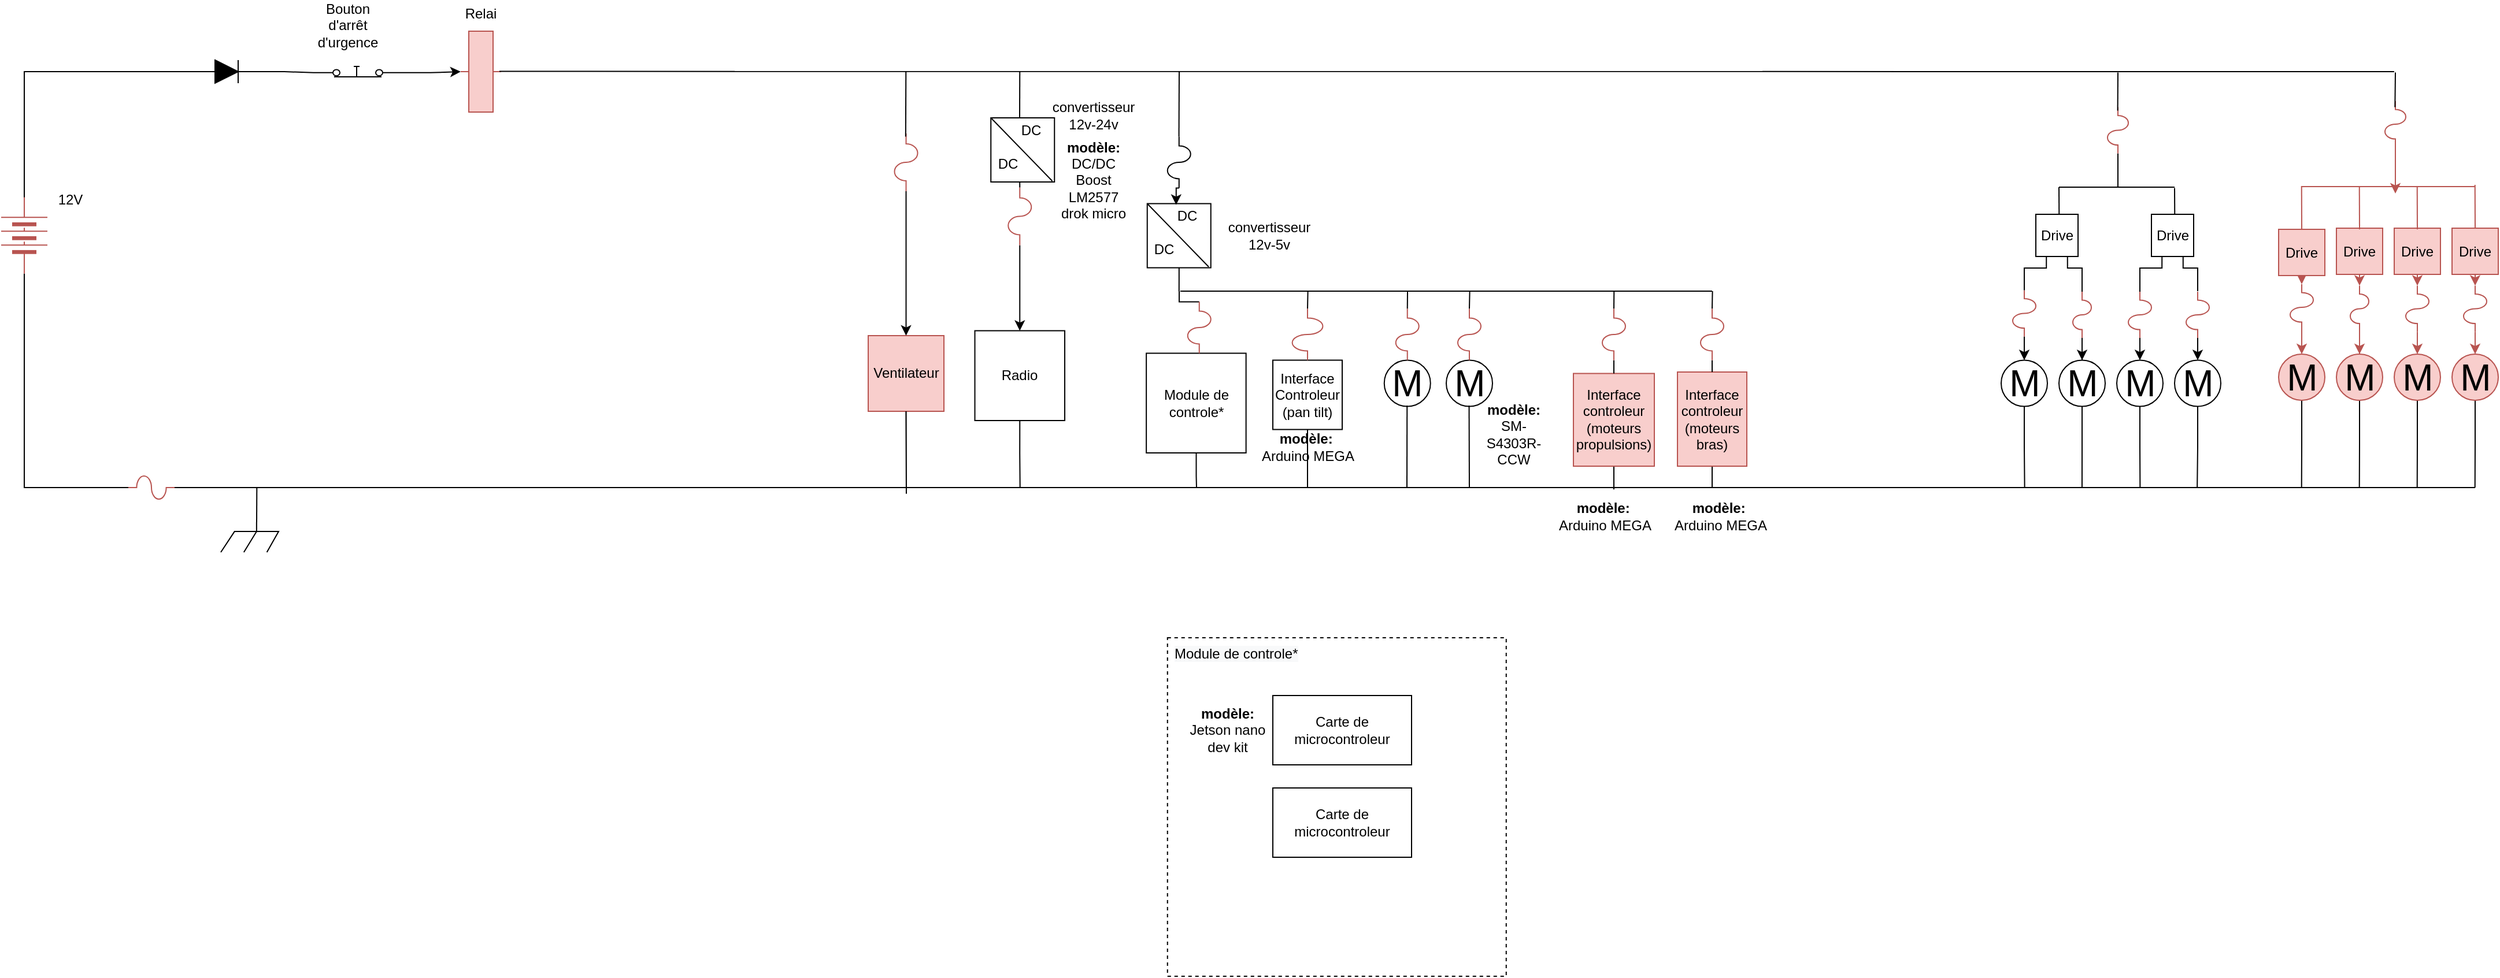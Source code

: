 <mxfile version="14.6.13" type="device"><diagram id="GKaCqQo-WE3kCnrEiadm" name="Page-1"><mxGraphModel dx="1718" dy="510" grid="1" gridSize="10" guides="1" tooltips="1" connect="1" arrows="1" fold="1" page="1" pageScale="1" pageWidth="850" pageHeight="1100" math="0" shadow="0"><root><mxCell id="0"/><mxCell id="1" parent="0"/><mxCell id="B1ejAUqh5RcE5Sc1IejC-100" value="" style="whiteSpace=wrap;html=1;aspect=fixed;fillColor=none;dashed=1;" vertex="1" parent="1"><mxGeometry x="668.88" y="560" width="293" height="293" as="geometry"/></mxCell><mxCell id="B1ejAUqh5RcE5Sc1IejC-7" style="edgeStyle=orthogonalEdgeStyle;rounded=0;orthogonalLoop=1;jettySize=auto;html=1;exitX=1;exitY=0.5;exitDx=0;exitDy=0;entryX=0;entryY=0.5;entryDx=0;entryDy=0;entryPerimeter=0;endArrow=none;endFill=0;" edge="1" parent="1" source="VQkLRvAyawYUfyS2tjrH-7" target="VQkLRvAyawYUfyS2tjrH-25"><mxGeometry relative="1" as="geometry"><Array as="points"><mxPoint x="-320" y="184"/><mxPoint x="-320" y="70"/></Array></mxGeometry></mxCell><mxCell id="B1ejAUqh5RcE5Sc1IejC-12" style="edgeStyle=orthogonalEdgeStyle;rounded=0;orthogonalLoop=1;jettySize=auto;html=1;exitX=0;exitY=0.5;exitDx=0;exitDy=0;entryX=0;entryY=0.5;entryDx=0;entryDy=0;entryPerimeter=0;endArrow=none;endFill=0;" edge="1" parent="1" source="VQkLRvAyawYUfyS2tjrH-7" target="VQkLRvAyawYUfyS2tjrH-28"><mxGeometry relative="1" as="geometry"/></mxCell><mxCell id="VQkLRvAyawYUfyS2tjrH-7" value="" style="pointerEvents=1;verticalLabelPosition=bottom;shadow=0;dashed=0;align=center;html=1;verticalAlign=top;shape=mxgraph.electrical.miscellaneous.batteryStack;direction=north;fillColor=#f8cecc;strokeColor=#b85450;" parent="1" vertex="1"><mxGeometry x="-340" y="178.75" width="40" height="66" as="geometry"/></mxCell><mxCell id="B1ejAUqh5RcE5Sc1IejC-6" style="edgeStyle=orthogonalEdgeStyle;rounded=0;orthogonalLoop=1;jettySize=auto;html=1;exitX=1;exitY=0.5;exitDx=0;exitDy=0;exitPerimeter=0;entryX=0;entryY=0.6;entryDx=0;entryDy=0;entryPerimeter=0;endArrow=none;endFill=0;" edge="1" parent="1" source="VQkLRvAyawYUfyS2tjrH-25" target="VQkLRvAyawYUfyS2tjrH-30"><mxGeometry relative="1" as="geometry"/></mxCell><mxCell id="VQkLRvAyawYUfyS2tjrH-25" value="" style="pointerEvents=1;fillColor=strokeColor;verticalLabelPosition=bottom;shadow=0;dashed=0;align=center;html=1;verticalAlign=top;shape=mxgraph.electrical.diodes.diode;" parent="1" vertex="1"><mxGeometry x="-170" y="60" width="50" height="20" as="geometry"/></mxCell><mxCell id="VQkLRvAyawYUfyS2tjrH-28" value="" style="pointerEvents=1;verticalLabelPosition=bottom;shadow=0;dashed=0;align=center;html=1;verticalAlign=top;shape=mxgraph.electrical.miscellaneous.fuse_4;fillColor=#f8cecc;strokeColor=#b85450;" parent="1" vertex="1"><mxGeometry x="-230" y="420" width="40" height="20" as="geometry"/></mxCell><mxCell id="VQkLRvAyawYUfyS2tjrH-35" style="edgeStyle=orthogonalEdgeStyle;rounded=0;orthogonalLoop=1;jettySize=auto;html=1;exitX=1;exitY=0.6;exitDx=0;exitDy=0;exitPerimeter=0;entryX=0.5;entryY=0;entryDx=0;entryDy=0;entryPerimeter=0;" parent="1" source="VQkLRvAyawYUfyS2tjrH-30" target="VQkLRvAyawYUfyS2tjrH-34" edge="1"><mxGeometry relative="1" as="geometry"/></mxCell><mxCell id="VQkLRvAyawYUfyS2tjrH-30" value="" style="pointerEvents=1;verticalLabelPosition=bottom;shadow=0;dashed=0;align=center;html=1;verticalAlign=top;shape=mxgraph.electrical.electro-mechanical.push_switch_nc;" parent="1" vertex="1"><mxGeometry x="-70" y="65.5" width="75" height="9" as="geometry"/></mxCell><mxCell id="VQkLRvAyawYUfyS2tjrH-34" value="" style="pointerEvents=1;verticalLabelPosition=bottom;shadow=0;dashed=0;align=center;html=1;verticalAlign=top;shape=mxgraph.electrical.electro-mechanical.relay_coil;rotation=-90;fillColor=#f8cecc;strokeColor=#b85450;" parent="1" vertex="1"><mxGeometry x="40" y="52.5" width="70" height="35" as="geometry"/></mxCell><mxCell id="B1ejAUqh5RcE5Sc1IejC-10" style="edgeStyle=orthogonalEdgeStyle;rounded=0;orthogonalLoop=1;jettySize=auto;html=1;exitX=0.62;exitY=0;exitDx=0;exitDy=0;exitPerimeter=0;endArrow=none;endFill=0;" edge="1" parent="1" source="VQkLRvAyawYUfyS2tjrH-36"><mxGeometry relative="1" as="geometry"><mxPoint x="-118.833" y="430" as="targetPoint"/></mxGeometry></mxCell><mxCell id="VQkLRvAyawYUfyS2tjrH-36" value="" style="pointerEvents=1;verticalLabelPosition=bottom;shadow=0;dashed=0;align=center;html=1;verticalAlign=top;shape=mxgraph.electrical.miscellaneous.chassis;" parent="1" vertex="1"><mxGeometry x="-150" y="460" width="50" height="26" as="geometry"/></mxCell><mxCell id="B1ejAUqh5RcE5Sc1IejC-51" style="edgeStyle=orthogonalEdgeStyle;rounded=0;orthogonalLoop=1;jettySize=auto;html=1;endArrow=none;endFill=0;" edge="1" parent="1" source="VQkLRvAyawYUfyS2tjrH-55"><mxGeometry relative="1" as="geometry"><mxPoint x="678.885" y="430.0" as="targetPoint"/><Array as="points"><mxPoint x="694" y="420"/><mxPoint x="694" y="420"/><mxPoint x="694" y="430"/></Array></mxGeometry></mxCell><mxCell id="VQkLRvAyawYUfyS2tjrH-55" value="Module de controle*" style="whiteSpace=wrap;html=1;aspect=fixed;" parent="1" vertex="1"><mxGeometry x="650.57" y="313.75" width="86.25" height="86.25" as="geometry"/></mxCell><mxCell id="B1ejAUqh5RcE5Sc1IejC-52" style="edgeStyle=orthogonalEdgeStyle;rounded=0;orthogonalLoop=1;jettySize=auto;html=1;exitX=0.5;exitY=1;exitDx=0;exitDy=0;endArrow=none;endFill=0;" edge="1" parent="1" source="VQkLRvAyawYUfyS2tjrH-57"><mxGeometry relative="1" as="geometry"><mxPoint x="541.345" y="430.0" as="targetPoint"/></mxGeometry></mxCell><mxCell id="VQkLRvAyawYUfyS2tjrH-57" value="Radio" style="whiteSpace=wrap;html=1;aspect=fixed;" parent="1" vertex="1"><mxGeometry x="502.25" y="294.25" width="77.75" height="77.75" as="geometry"/></mxCell><mxCell id="VQkLRvAyawYUfyS2tjrH-101" style="edgeStyle=orthogonalEdgeStyle;rounded=0;orthogonalLoop=1;jettySize=auto;html=1;exitX=1;exitY=0.5;exitDx=0;exitDy=0;exitPerimeter=0;entryX=0.5;entryY=0;entryDx=0;entryDy=0;" parent="1" source="VQkLRvAyawYUfyS2tjrH-58" target="VQkLRvAyawYUfyS2tjrH-57" edge="1"><mxGeometry relative="1" as="geometry"/></mxCell><mxCell id="VQkLRvAyawYUfyS2tjrH-58" value="" style="pointerEvents=1;verticalLabelPosition=bottom;shadow=0;dashed=0;align=center;html=1;verticalAlign=top;shape=mxgraph.electrical.miscellaneous.fuse_4;direction=south;fillColor=#f8cecc;strokeColor=#b85450;" parent="1" vertex="1"><mxGeometry x="531.12" y="170.25" width="20" height="50" as="geometry"/></mxCell><mxCell id="VQkLRvAyawYUfyS2tjrH-135" style="edgeStyle=orthogonalEdgeStyle;rounded=0;orthogonalLoop=1;jettySize=auto;html=1;exitX=1;exitY=0.5;exitDx=0;exitDy=0;exitPerimeter=0;entryX=0.5;entryY=0;entryDx=0;entryDy=0;" parent="1" source="VQkLRvAyawYUfyS2tjrH-69" target="VQkLRvAyawYUfyS2tjrH-104" edge="1"><mxGeometry relative="1" as="geometry"/></mxCell><mxCell id="VQkLRvAyawYUfyS2tjrH-69" value="" style="pointerEvents=1;verticalLabelPosition=bottom;shadow=0;dashed=0;align=center;html=1;verticalAlign=top;shape=mxgraph.electrical.miscellaneous.fuse_4;direction=south;fillColor=#f8cecc;strokeColor=#b85450;" parent="1" vertex="1"><mxGeometry x="1500" y="260.5" width="20" height="40" as="geometry"/></mxCell><mxCell id="VQkLRvAyawYUfyS2tjrH-134" style="edgeStyle=orthogonalEdgeStyle;rounded=0;orthogonalLoop=1;jettySize=auto;html=1;exitX=1;exitY=0.5;exitDx=0;exitDy=0;exitPerimeter=0;" parent="1" source="VQkLRvAyawYUfyS2tjrH-75" target="VQkLRvAyawYUfyS2tjrH-103" edge="1"><mxGeometry relative="1" as="geometry"/></mxCell><mxCell id="VQkLRvAyawYUfyS2tjrH-75" value="" style="pointerEvents=1;verticalLabelPosition=bottom;shadow=0;dashed=0;align=center;html=1;verticalAlign=top;shape=mxgraph.electrical.miscellaneous.fuse_4;direction=south;fillColor=#f8cecc;strokeColor=#b85450;" parent="1" vertex="1"><mxGeometry x="1452" y="260.5" width="16" height="40" as="geometry"/></mxCell><mxCell id="VQkLRvAyawYUfyS2tjrH-133" style="edgeStyle=orthogonalEdgeStyle;rounded=0;orthogonalLoop=1;jettySize=auto;html=1;exitX=1;exitY=0.5;exitDx=0;exitDy=0;exitPerimeter=0;entryX=0.5;entryY=0;entryDx=0;entryDy=0;" parent="1" source="VQkLRvAyawYUfyS2tjrH-77" target="VQkLRvAyawYUfyS2tjrH-102" edge="1"><mxGeometry relative="1" as="geometry"/></mxCell><mxCell id="VQkLRvAyawYUfyS2tjrH-77" value="" style="pointerEvents=1;verticalLabelPosition=bottom;shadow=0;dashed=0;align=center;html=1;verticalAlign=top;shape=mxgraph.electrical.miscellaneous.fuse_4;direction=south;fillColor=#f8cecc;strokeColor=#b85450;" parent="1" vertex="1"><mxGeometry x="1400" y="259.25" width="20" height="40" as="geometry"/></mxCell><mxCell id="B1ejAUqh5RcE5Sc1IejC-74" style="edgeStyle=orthogonalEdgeStyle;rounded=0;orthogonalLoop=1;jettySize=auto;html=1;exitX=1;exitY=0.5;exitDx=0;exitDy=0;exitPerimeter=0;endArrow=none;endFill=0;" edge="1" parent="1" source="VQkLRvAyawYUfyS2tjrH-79"><mxGeometry relative="1" as="geometry"><mxPoint x="1491" y="170" as="targetPoint"/></mxGeometry></mxCell><mxCell id="VQkLRvAyawYUfyS2tjrH-79" value="" style="pointerEvents=1;verticalLabelPosition=bottom;shadow=0;dashed=0;align=center;html=1;verticalAlign=top;shape=mxgraph.electrical.miscellaneous.fuse_4;direction=south;fillColor=#f8cecc;strokeColor=#b85450;" parent="1" vertex="1"><mxGeometry x="1482" y="100.75" width="18" height="40" as="geometry"/></mxCell><mxCell id="VQkLRvAyawYUfyS2tjrH-82" value="Ventilateur" style="whiteSpace=wrap;html=1;aspect=fixed;fillColor=#f8cecc;strokeColor=#b85450;" parent="1" vertex="1"><mxGeometry x="410" y="298.5" width="65.5" height="65.5" as="geometry"/></mxCell><mxCell id="B1ejAUqh5RcE5Sc1IejC-50" style="edgeStyle=orthogonalEdgeStyle;rounded=0;orthogonalLoop=1;jettySize=auto;html=1;endArrow=none;endFill=0;" edge="1" parent="1" source="VQkLRvAyawYUfyS2tjrH-87"><mxGeometry relative="1" as="geometry"><mxPoint x="790" y="430.0" as="targetPoint"/></mxGeometry></mxCell><mxCell id="VQkLRvAyawYUfyS2tjrH-87" value="Interface&lt;br&gt;Controleur (pan tilt)&lt;br&gt;" style="rounded=0;whiteSpace=wrap;html=1;" parent="1" vertex="1"><mxGeometry x="760" y="319.75" width="60" height="60" as="geometry"/></mxCell><mxCell id="VQkLRvAyawYUfyS2tjrH-89" value="M" style="verticalLabelPosition=middle;shadow=0;dashed=0;align=center;html=1;verticalAlign=middle;strokeWidth=1;shape=ellipse;fontSize=32;perimeter=ellipsePerimeter;" parent="1" vertex="1"><mxGeometry x="856.37" y="319.75" width="40" height="40" as="geometry"/></mxCell><mxCell id="VQkLRvAyawYUfyS2tjrH-92" value="M" style="verticalLabelPosition=middle;shadow=0;dashed=0;align=center;html=1;verticalAlign=middle;strokeWidth=1;shape=ellipse;fontSize=32;perimeter=ellipsePerimeter;" parent="1" vertex="1"><mxGeometry x="910" y="319.75" width="40" height="40" as="geometry"/></mxCell><mxCell id="VQkLRvAyawYUfyS2tjrH-97" value="" style="pointerEvents=1;verticalLabelPosition=bottom;shadow=0;dashed=0;align=center;html=1;verticalAlign=top;shape=mxgraph.electrical.miscellaneous.fuse_4;direction=south;" parent="1" vertex="1"><mxGeometry x="668.88" y="126.25" width="20" height="44.5" as="geometry"/></mxCell><mxCell id="VQkLRvAyawYUfyS2tjrH-100" value="Relai" style="text;html=1;strokeColor=none;fillColor=none;align=center;verticalAlign=middle;whiteSpace=wrap;rounded=0;" parent="1" vertex="1"><mxGeometry x="55" y="10" width="40" height="20" as="geometry"/></mxCell><mxCell id="B1ejAUqh5RcE5Sc1IejC-48" style="edgeStyle=orthogonalEdgeStyle;rounded=0;orthogonalLoop=1;jettySize=auto;html=1;exitX=0.5;exitY=1;exitDx=0;exitDy=0;endArrow=none;endFill=0;" edge="1" parent="1" source="VQkLRvAyawYUfyS2tjrH-102"><mxGeometry relative="1" as="geometry"><mxPoint x="1410.31" y="430.0" as="targetPoint"/></mxGeometry></mxCell><mxCell id="VQkLRvAyawYUfyS2tjrH-102" value="M" style="verticalLabelPosition=middle;shadow=0;dashed=0;align=center;html=1;verticalAlign=middle;strokeWidth=1;shape=ellipse;fontSize=32;perimeter=ellipsePerimeter;" parent="1" vertex="1"><mxGeometry x="1390" y="319.75" width="40" height="40" as="geometry"/></mxCell><mxCell id="B1ejAUqh5RcE5Sc1IejC-49" style="edgeStyle=orthogonalEdgeStyle;rounded=0;orthogonalLoop=1;jettySize=auto;html=1;exitX=0.5;exitY=1;exitDx=0;exitDy=0;endArrow=none;endFill=0;" edge="1" parent="1" source="VQkLRvAyawYUfyS2tjrH-103"><mxGeometry relative="1" as="geometry"><mxPoint x="1459.966" y="430.0" as="targetPoint"/></mxGeometry></mxCell><mxCell id="VQkLRvAyawYUfyS2tjrH-103" value="M" style="verticalLabelPosition=middle;shadow=0;dashed=0;align=center;html=1;verticalAlign=middle;strokeWidth=1;shape=ellipse;fontSize=32;perimeter=ellipsePerimeter;" parent="1" vertex="1"><mxGeometry x="1440" y="319.75" width="40" height="40" as="geometry"/></mxCell><mxCell id="B1ejAUqh5RcE5Sc1IejC-53" style="edgeStyle=orthogonalEdgeStyle;rounded=0;orthogonalLoop=1;jettySize=auto;html=1;exitX=0.5;exitY=1;exitDx=0;exitDy=0;endArrow=none;endFill=0;" edge="1" parent="1" source="VQkLRvAyawYUfyS2tjrH-104"><mxGeometry relative="1" as="geometry"><mxPoint x="1510.176" y="430" as="targetPoint"/></mxGeometry></mxCell><mxCell id="VQkLRvAyawYUfyS2tjrH-104" value="M" style="verticalLabelPosition=middle;shadow=0;dashed=0;align=center;html=1;verticalAlign=middle;strokeWidth=1;shape=ellipse;fontSize=32;perimeter=ellipsePerimeter;" parent="1" vertex="1"><mxGeometry x="1490" y="319.75" width="40" height="40" as="geometry"/></mxCell><mxCell id="B1ejAUqh5RcE5Sc1IejC-55" style="edgeStyle=orthogonalEdgeStyle;rounded=0;orthogonalLoop=1;jettySize=auto;html=1;exitX=0.5;exitY=1;exitDx=0;exitDy=0;endArrow=none;endFill=0;" edge="1" parent="1" source="VQkLRvAyawYUfyS2tjrH-105"><mxGeometry relative="1" as="geometry"><mxPoint x="1559.588" y="430" as="targetPoint"/></mxGeometry></mxCell><mxCell id="VQkLRvAyawYUfyS2tjrH-105" value="M" style="verticalLabelPosition=middle;shadow=0;dashed=0;align=center;html=1;verticalAlign=middle;strokeWidth=1;shape=ellipse;fontSize=32;perimeter=ellipsePerimeter;" parent="1" vertex="1"><mxGeometry x="1540" y="319.75" width="40" height="40" as="geometry"/></mxCell><mxCell id="VQkLRvAyawYUfyS2tjrH-136" style="edgeStyle=orthogonalEdgeStyle;rounded=0;orthogonalLoop=1;jettySize=auto;html=1;exitX=1;exitY=0.5;exitDx=0;exitDy=0;exitPerimeter=0;entryX=0.5;entryY=0;entryDx=0;entryDy=0;" parent="1" source="VQkLRvAyawYUfyS2tjrH-107" target="VQkLRvAyawYUfyS2tjrH-105" edge="1"><mxGeometry relative="1" as="geometry"/></mxCell><mxCell id="VQkLRvAyawYUfyS2tjrH-107" value="" style="pointerEvents=1;verticalLabelPosition=bottom;shadow=0;dashed=0;align=center;html=1;verticalAlign=top;shape=mxgraph.electrical.miscellaneous.fuse_4;direction=south;fillColor=#f8cecc;strokeColor=#b85450;" parent="1" vertex="1"><mxGeometry x="1550" y="260.5" width="20" height="40" as="geometry"/></mxCell><mxCell id="B1ejAUqh5RcE5Sc1IejC-81" style="edgeStyle=orthogonalEdgeStyle;rounded=0;orthogonalLoop=1;jettySize=auto;html=1;exitX=0.25;exitY=1;exitDx=0;exitDy=0;entryX=0;entryY=0.5;entryDx=0;entryDy=0;entryPerimeter=0;endArrow=none;endFill=0;" edge="1" parent="1" source="VQkLRvAyawYUfyS2tjrH-110" target="VQkLRvAyawYUfyS2tjrH-77"><mxGeometry relative="1" as="geometry"><Array as="points"><mxPoint x="1429" y="240"/><mxPoint x="1410" y="240"/></Array></mxGeometry></mxCell><mxCell id="B1ejAUqh5RcE5Sc1IejC-82" style="edgeStyle=orthogonalEdgeStyle;rounded=0;orthogonalLoop=1;jettySize=auto;html=1;exitX=0.75;exitY=1;exitDx=0;exitDy=0;entryX=0;entryY=0.5;entryDx=0;entryDy=0;entryPerimeter=0;endArrow=none;endFill=0;" edge="1" parent="1" source="VQkLRvAyawYUfyS2tjrH-110" target="VQkLRvAyawYUfyS2tjrH-75"><mxGeometry relative="1" as="geometry"><Array as="points"><mxPoint x="1447" y="240"/><mxPoint x="1460" y="240"/></Array></mxGeometry></mxCell><mxCell id="VQkLRvAyawYUfyS2tjrH-110" value="Drive" style="whiteSpace=wrap;html=1;aspect=fixed;" parent="1" vertex="1"><mxGeometry x="1420" y="193.5" width="36.5" height="36.5" as="geometry"/></mxCell><mxCell id="VQkLRvAyawYUfyS2tjrH-137" style="edgeStyle=orthogonalEdgeStyle;rounded=0;orthogonalLoop=1;jettySize=auto;html=1;exitX=1;exitY=0.5;exitDx=0;exitDy=0;exitPerimeter=0;entryX=0.5;entryY=0;entryDx=0;entryDy=0;fillColor=#f8cecc;strokeColor=#b85450;" parent="1" source="VQkLRvAyawYUfyS2tjrH-138" target="VQkLRvAyawYUfyS2tjrH-147" edge="1"><mxGeometry relative="1" as="geometry"/></mxCell><mxCell id="VQkLRvAyawYUfyS2tjrH-138" value="" style="pointerEvents=1;verticalLabelPosition=bottom;shadow=0;dashed=0;align=center;html=1;verticalAlign=top;shape=mxgraph.electrical.miscellaneous.fuse_4;direction=south;fillColor=#f8cecc;strokeColor=#b85450;" parent="1" vertex="1"><mxGeometry x="1740" y="255.25" width="20" height="40" as="geometry"/></mxCell><mxCell id="VQkLRvAyawYUfyS2tjrH-139" style="edgeStyle=orthogonalEdgeStyle;rounded=0;orthogonalLoop=1;jettySize=auto;html=1;exitX=1;exitY=0.5;exitDx=0;exitDy=0;exitPerimeter=0;fillColor=#f8cecc;strokeColor=#b85450;" parent="1" source="VQkLRvAyawYUfyS2tjrH-140" target="VQkLRvAyawYUfyS2tjrH-146" edge="1"><mxGeometry relative="1" as="geometry"/></mxCell><mxCell id="VQkLRvAyawYUfyS2tjrH-140" value="" style="pointerEvents=1;verticalLabelPosition=bottom;shadow=0;dashed=0;align=center;html=1;verticalAlign=top;shape=mxgraph.electrical.miscellaneous.fuse_4;direction=south;fillColor=#f8cecc;strokeColor=#b85450;" parent="1" vertex="1"><mxGeometry x="1692" y="255.25" width="16" height="40" as="geometry"/></mxCell><mxCell id="VQkLRvAyawYUfyS2tjrH-141" style="edgeStyle=orthogonalEdgeStyle;rounded=0;orthogonalLoop=1;jettySize=auto;html=1;exitX=1;exitY=0.5;exitDx=0;exitDy=0;exitPerimeter=0;entryX=0.5;entryY=0;entryDx=0;entryDy=0;fillColor=#f8cecc;strokeColor=#b85450;" parent="1" source="VQkLRvAyawYUfyS2tjrH-142" target="VQkLRvAyawYUfyS2tjrH-145" edge="1"><mxGeometry relative="1" as="geometry"/></mxCell><mxCell id="VQkLRvAyawYUfyS2tjrH-142" value="" style="pointerEvents=1;verticalLabelPosition=bottom;shadow=0;dashed=0;align=center;html=1;verticalAlign=top;shape=mxgraph.electrical.miscellaneous.fuse_4;direction=south;fillColor=#f8cecc;strokeColor=#b85450;" parent="1" vertex="1"><mxGeometry x="1640" y="254" width="20" height="40" as="geometry"/></mxCell><mxCell id="VQkLRvAyawYUfyS2tjrH-143" style="edgeStyle=orthogonalEdgeStyle;rounded=0;orthogonalLoop=1;jettySize=auto;html=1;exitX=1;exitY=0.5;exitDx=0;exitDy=0;exitPerimeter=0;fillColor=#f8cecc;strokeColor=#b85450;" parent="1" source="VQkLRvAyawYUfyS2tjrH-144" edge="1"><mxGeometry relative="1" as="geometry"><mxPoint x="1731" y="175.5" as="targetPoint"/></mxGeometry></mxCell><mxCell id="VQkLRvAyawYUfyS2tjrH-144" value="" style="pointerEvents=1;verticalLabelPosition=bottom;shadow=0;dashed=0;align=center;html=1;verticalAlign=top;shape=mxgraph.electrical.miscellaneous.fuse_4;direction=south;fillColor=#f8cecc;strokeColor=#b85450;" parent="1" vertex="1"><mxGeometry x="1722" y="95.5" width="18" height="40" as="geometry"/></mxCell><mxCell id="B1ejAUqh5RcE5Sc1IejC-69" style="edgeStyle=orthogonalEdgeStyle;rounded=0;orthogonalLoop=1;jettySize=auto;html=1;exitX=0.5;exitY=1;exitDx=0;exitDy=0;endArrow=none;endFill=0;" edge="1" parent="1" source="VQkLRvAyawYUfyS2tjrH-145"><mxGeometry relative="1" as="geometry"><mxPoint x="1649.857" y="430" as="targetPoint"/></mxGeometry></mxCell><mxCell id="VQkLRvAyawYUfyS2tjrH-145" value="M" style="verticalLabelPosition=middle;shadow=0;dashed=0;align=center;html=1;verticalAlign=middle;strokeWidth=1;shape=ellipse;fontSize=32;perimeter=ellipsePerimeter;fillColor=#f8cecc;strokeColor=#b85450;" parent="1" vertex="1"><mxGeometry x="1630" y="314.5" width="40" height="40" as="geometry"/></mxCell><mxCell id="B1ejAUqh5RcE5Sc1IejC-70" style="edgeStyle=orthogonalEdgeStyle;rounded=0;orthogonalLoop=1;jettySize=auto;html=1;exitX=0.5;exitY=1;exitDx=0;exitDy=0;endArrow=none;endFill=0;" edge="1" parent="1" source="VQkLRvAyawYUfyS2tjrH-146"><mxGeometry relative="1" as="geometry"><mxPoint x="1699.857" y="430" as="targetPoint"/></mxGeometry></mxCell><mxCell id="VQkLRvAyawYUfyS2tjrH-146" value="M" style="verticalLabelPosition=middle;shadow=0;dashed=0;align=center;html=1;verticalAlign=middle;strokeWidth=1;shape=ellipse;fontSize=32;perimeter=ellipsePerimeter;fillColor=#f8cecc;strokeColor=#b85450;" parent="1" vertex="1"><mxGeometry x="1680" y="314.5" width="40" height="40" as="geometry"/></mxCell><mxCell id="B1ejAUqh5RcE5Sc1IejC-71" style="edgeStyle=orthogonalEdgeStyle;rounded=0;orthogonalLoop=1;jettySize=auto;html=1;exitX=0.5;exitY=1;exitDx=0;exitDy=0;endArrow=none;endFill=0;" edge="1" parent="1" source="VQkLRvAyawYUfyS2tjrH-147"><mxGeometry relative="1" as="geometry"><mxPoint x="1749.857" y="430" as="targetPoint"/></mxGeometry></mxCell><mxCell id="VQkLRvAyawYUfyS2tjrH-147" value="M" style="verticalLabelPosition=middle;shadow=0;dashed=0;align=center;html=1;verticalAlign=middle;strokeWidth=1;shape=ellipse;fontSize=32;perimeter=ellipsePerimeter;fillColor=#f8cecc;strokeColor=#b85450;" parent="1" vertex="1"><mxGeometry x="1730" y="314.5" width="40" height="40" as="geometry"/></mxCell><mxCell id="B1ejAUqh5RcE5Sc1IejC-72" style="edgeStyle=orthogonalEdgeStyle;rounded=0;orthogonalLoop=1;jettySize=auto;html=1;exitX=0.5;exitY=1;exitDx=0;exitDy=0;endArrow=none;endFill=0;" edge="1" parent="1" source="VQkLRvAyawYUfyS2tjrH-148"><mxGeometry relative="1" as="geometry"><mxPoint x="1799.857" y="430" as="targetPoint"/></mxGeometry></mxCell><mxCell id="VQkLRvAyawYUfyS2tjrH-148" value="M" style="verticalLabelPosition=middle;shadow=0;dashed=0;align=center;html=1;verticalAlign=middle;strokeWidth=1;shape=ellipse;fontSize=32;perimeter=ellipsePerimeter;fillColor=#f8cecc;strokeColor=#b85450;" parent="1" vertex="1"><mxGeometry x="1780" y="314.5" width="40" height="40" as="geometry"/></mxCell><mxCell id="VQkLRvAyawYUfyS2tjrH-149" style="edgeStyle=orthogonalEdgeStyle;rounded=0;orthogonalLoop=1;jettySize=auto;html=1;exitX=1;exitY=0.5;exitDx=0;exitDy=0;exitPerimeter=0;entryX=0.5;entryY=0;entryDx=0;entryDy=0;fillColor=#f8cecc;strokeColor=#b85450;" parent="1" source="VQkLRvAyawYUfyS2tjrH-150" target="VQkLRvAyawYUfyS2tjrH-148" edge="1"><mxGeometry relative="1" as="geometry"/></mxCell><mxCell id="VQkLRvAyawYUfyS2tjrH-150" value="" style="pointerEvents=1;verticalLabelPosition=bottom;shadow=0;dashed=0;align=center;html=1;verticalAlign=top;shape=mxgraph.electrical.miscellaneous.fuse_4;direction=south;fillColor=#f8cecc;strokeColor=#b85450;" parent="1" vertex="1"><mxGeometry x="1790" y="255.25" width="20" height="40" as="geometry"/></mxCell><mxCell id="VQkLRvAyawYUfyS2tjrH-151" style="edgeStyle=orthogonalEdgeStyle;rounded=0;orthogonalLoop=1;jettySize=auto;html=1;exitX=0.5;exitY=1;exitDx=0;exitDy=0;entryX=0;entryY=0.5;entryDx=0;entryDy=0;entryPerimeter=0;fillColor=#f8cecc;strokeColor=#b85450;" parent="1" source="VQkLRvAyawYUfyS2tjrH-152" target="VQkLRvAyawYUfyS2tjrH-142" edge="1"><mxGeometry relative="1" as="geometry"/></mxCell><mxCell id="VQkLRvAyawYUfyS2tjrH-152" value="Drive" style="whiteSpace=wrap;html=1;aspect=fixed;fillColor=#f8cecc;strokeColor=#b85450;" parent="1" vertex="1"><mxGeometry x="1630" y="206.5" width="40" height="40" as="geometry"/></mxCell><mxCell id="VQkLRvAyawYUfyS2tjrH-153" style="edgeStyle=orthogonalEdgeStyle;rounded=0;orthogonalLoop=1;jettySize=auto;html=1;exitX=0.5;exitY=1;exitDx=0;exitDy=0;entryX=0;entryY=0.5;entryDx=0;entryDy=0;entryPerimeter=0;fillColor=#f8cecc;strokeColor=#b85450;" parent="1" source="VQkLRvAyawYUfyS2tjrH-154" target="VQkLRvAyawYUfyS2tjrH-140" edge="1"><mxGeometry relative="1" as="geometry"/></mxCell><mxCell id="VQkLRvAyawYUfyS2tjrH-154" value="Drive" style="whiteSpace=wrap;html=1;aspect=fixed;fillColor=#f8cecc;strokeColor=#b85450;" parent="1" vertex="1"><mxGeometry x="1680" y="205.5" width="40" height="40" as="geometry"/></mxCell><mxCell id="VQkLRvAyawYUfyS2tjrH-155" style="edgeStyle=orthogonalEdgeStyle;rounded=0;orthogonalLoop=1;jettySize=auto;html=1;exitX=0.5;exitY=1;exitDx=0;exitDy=0;entryX=0;entryY=0.5;entryDx=0;entryDy=0;entryPerimeter=0;fillColor=#f8cecc;strokeColor=#b85450;" parent="1" source="VQkLRvAyawYUfyS2tjrH-156" target="VQkLRvAyawYUfyS2tjrH-138" edge="1"><mxGeometry relative="1" as="geometry"/></mxCell><mxCell id="VQkLRvAyawYUfyS2tjrH-156" value="Drive" style="whiteSpace=wrap;html=1;aspect=fixed;fillColor=#f8cecc;strokeColor=#b85450;" parent="1" vertex="1"><mxGeometry x="1730" y="205.5" width="40" height="40" as="geometry"/></mxCell><mxCell id="VQkLRvAyawYUfyS2tjrH-157" style="edgeStyle=orthogonalEdgeStyle;rounded=0;orthogonalLoop=1;jettySize=auto;html=1;exitX=0.5;exitY=1;exitDx=0;exitDy=0;entryX=0;entryY=0.5;entryDx=0;entryDy=0;entryPerimeter=0;fillColor=#f8cecc;strokeColor=#b85450;" parent="1" source="VQkLRvAyawYUfyS2tjrH-158" target="VQkLRvAyawYUfyS2tjrH-150" edge="1"><mxGeometry relative="1" as="geometry"/></mxCell><mxCell id="VQkLRvAyawYUfyS2tjrH-158" value="Drive" style="whiteSpace=wrap;html=1;aspect=fixed;fillColor=#f8cecc;strokeColor=#b85450;" parent="1" vertex="1"><mxGeometry x="1780" y="205.5" width="40" height="40" as="geometry"/></mxCell><mxCell id="VQkLRvAyawYUfyS2tjrH-159" value="" style="endArrow=none;html=1;fillColor=#f8cecc;strokeColor=#b85450;" parent="1" edge="1"><mxGeometry width="50" height="50" relative="1" as="geometry"><mxPoint x="1800" y="169.5" as="sourcePoint"/><mxPoint x="1650" y="169.5" as="targetPoint"/></mxGeometry></mxCell><mxCell id="VQkLRvAyawYUfyS2tjrH-160" value="" style="endArrow=none;html=1;exitX=0.5;exitY=0;exitDx=0;exitDy=0;fillColor=#f8cecc;strokeColor=#b85450;" parent="1" source="VQkLRvAyawYUfyS2tjrH-152" edge="1"><mxGeometry width="50" height="50" relative="1" as="geometry"><mxPoint x="1649.86" y="199" as="sourcePoint"/><mxPoint x="1649.86" y="169" as="targetPoint"/></mxGeometry></mxCell><mxCell id="VQkLRvAyawYUfyS2tjrH-161" value="" style="endArrow=none;html=1;exitX=0.5;exitY=0;exitDx=0;exitDy=0;fillColor=#f8cecc;strokeColor=#b85450;" parent="1" edge="1"><mxGeometry width="50" height="50" relative="1" as="geometry"><mxPoint x="1700.0" y="206.5" as="sourcePoint"/><mxPoint x="1699.86" y="169" as="targetPoint"/></mxGeometry></mxCell><mxCell id="VQkLRvAyawYUfyS2tjrH-162" value="" style="endArrow=none;html=1;exitX=0.5;exitY=0;exitDx=0;exitDy=0;fillColor=#f8cecc;strokeColor=#b85450;" parent="1" edge="1"><mxGeometry width="50" height="50" relative="1" as="geometry"><mxPoint x="1750.0" y="206.5" as="sourcePoint"/><mxPoint x="1749.86" y="169" as="targetPoint"/></mxGeometry></mxCell><mxCell id="VQkLRvAyawYUfyS2tjrH-163" value="" style="endArrow=none;html=1;exitX=0.5;exitY=0;exitDx=0;exitDy=0;fillColor=#f8cecc;strokeColor=#b85450;" parent="1" edge="1"><mxGeometry width="50" height="50" relative="1" as="geometry"><mxPoint x="1800.0" y="205.5" as="sourcePoint"/><mxPoint x="1799.86" y="168" as="targetPoint"/></mxGeometry></mxCell><mxCell id="VQkLRvAyawYUfyS2tjrH-166" value="" style="endArrow=none;html=1;exitX=0.5;exitY=0;exitDx=0;exitDy=0;" parent="1" edge="1"><mxGeometry width="50" height="50" relative="1" as="geometry"><mxPoint x="678.77" y="126.25" as="sourcePoint"/><mxPoint x="679" y="70" as="targetPoint"/></mxGeometry></mxCell><mxCell id="VQkLRvAyawYUfyS2tjrH-167" value="" style="endArrow=none;html=1;" parent="1" edge="1"><mxGeometry width="50" height="50" relative="1" as="geometry"><mxPoint x="541" y="110" as="sourcePoint"/><mxPoint x="541.12" y="70" as="targetPoint"/></mxGeometry></mxCell><mxCell id="VQkLRvAyawYUfyS2tjrH-168" value="" style="endArrow=none;html=1;exitX=0.5;exitY=0;exitDx=0;exitDy=0;" parent="1" edge="1"><mxGeometry width="50" height="50" relative="1" as="geometry"><mxPoint x="1490.8" y="103.75" as="sourcePoint"/><mxPoint x="1491" y="70.75" as="targetPoint"/></mxGeometry></mxCell><mxCell id="VQkLRvAyawYUfyS2tjrH-169" value="" style="endArrow=none;html=1;exitX=0.5;exitY=0;exitDx=0;exitDy=0;" parent="1" edge="1"><mxGeometry width="50" height="50" relative="1" as="geometry"><mxPoint x="1730.66" y="100.75" as="sourcePoint"/><mxPoint x="1731" y="70.75" as="targetPoint"/></mxGeometry></mxCell><mxCell id="VQkLRvAyawYUfyS2tjrH-179" value="" style="endArrow=none;html=1;" parent="1" edge="1"><mxGeometry width="50" height="50" relative="1" as="geometry"><mxPoint x="930" y="430" as="sourcePoint"/><mxPoint x="929.76" y="359" as="targetPoint"/></mxGeometry></mxCell><mxCell id="VQkLRvAyawYUfyS2tjrH-180" value="" style="endArrow=none;html=1;" parent="1" edge="1"><mxGeometry width="50" height="50" relative="1" as="geometry"><mxPoint x="876" y="430" as="sourcePoint"/><mxPoint x="876.13" y="359" as="targetPoint"/></mxGeometry></mxCell><mxCell id="VQkLRvAyawYUfyS2tjrH-185" value="" style="endArrow=none;html=1;" parent="1" edge="1"><mxGeometry width="50" height="50" relative="1" as="geometry"><mxPoint x="442.67" y="364.0" as="sourcePoint"/><mxPoint x="442.8" y="364.0" as="targetPoint"/><Array as="points"><mxPoint x="443" y="440"/></Array></mxGeometry></mxCell><mxCell id="VQkLRvAyawYUfyS2tjrH-187" style="edgeStyle=orthogonalEdgeStyle;rounded=0;orthogonalLoop=1;jettySize=auto;html=1;entryX=0.5;entryY=0;entryDx=0;entryDy=0;" parent="1" source="VQkLRvAyawYUfyS2tjrH-186" target="VQkLRvAyawYUfyS2tjrH-82" edge="1"><mxGeometry relative="1" as="geometry"/></mxCell><mxCell id="VQkLRvAyawYUfyS2tjrH-186" value="" style="pointerEvents=1;verticalLabelPosition=bottom;shadow=0;dashed=0;align=center;html=1;verticalAlign=top;shape=mxgraph.electrical.miscellaneous.fuse_4;direction=south;fillColor=#f8cecc;strokeColor=#b85450;" parent="1" vertex="1"><mxGeometry x="432.75" y="123.5" width="20" height="50" as="geometry"/></mxCell><mxCell id="VQkLRvAyawYUfyS2tjrH-188" value="" style="endArrow=none;html=1;exitX=0.5;exitY=0;exitDx=0;exitDy=0;" parent="1" edge="1"><mxGeometry width="50" height="50" relative="1" as="geometry"><mxPoint x="442.41" y="126.25" as="sourcePoint"/><mxPoint x="442.64" y="70" as="targetPoint"/></mxGeometry></mxCell><mxCell id="VQkLRvAyawYUfyS2tjrH-189" value="Bouton d'arrêt d'urgence" style="text;html=1;strokeColor=none;fillColor=none;align=center;verticalAlign=middle;whiteSpace=wrap;rounded=0;" parent="1" vertex="1"><mxGeometry x="-60" y="20" width="40" height="20" as="geometry"/></mxCell><mxCell id="B1ejAUqh5RcE5Sc1IejC-37" style="edgeStyle=orthogonalEdgeStyle;rounded=0;orthogonalLoop=1;jettySize=auto;html=1;exitX=0;exitY=0.5;exitDx=0;exitDy=0;exitPerimeter=0;endArrow=none;endFill=0;" edge="1" parent="1" source="D6I1FHm4YExSF-qARN6Y-5"><mxGeometry relative="1" as="geometry"><mxPoint x="679" y="260" as="targetPoint"/><Array as="points"><mxPoint x="679" y="269"/></Array></mxGeometry></mxCell><mxCell id="D6I1FHm4YExSF-qARN6Y-5" value="" style="pointerEvents=1;verticalLabelPosition=bottom;shadow=0;dashed=0;align=center;html=1;verticalAlign=top;shape=mxgraph.electrical.miscellaneous.fuse_4;direction=south;fillColor=#f8cecc;strokeColor=#b85450;" parent="1" vertex="1"><mxGeometry x="686.37" y="269.25" width="20" height="44.5" as="geometry"/></mxCell><mxCell id="B1ejAUqh5RcE5Sc1IejC-39" style="edgeStyle=orthogonalEdgeStyle;rounded=0;orthogonalLoop=1;jettySize=auto;html=1;exitX=0;exitY=0.5;exitDx=0;exitDy=0;exitPerimeter=0;endArrow=none;endFill=0;" edge="1" parent="1" source="D6I1FHm4YExSF-qARN6Y-6"><mxGeometry relative="1" as="geometry"><mxPoint x="876.517" y="260" as="targetPoint"/></mxGeometry></mxCell><mxCell id="D6I1FHm4YExSF-qARN6Y-6" value="" style="pointerEvents=1;verticalLabelPosition=bottom;shadow=0;dashed=0;align=center;html=1;verticalAlign=top;shape=mxgraph.electrical.miscellaneous.fuse_4;direction=south;fillColor=#f8cecc;strokeColor=#b85450;" parent="1" vertex="1"><mxGeometry x="866.37" y="275.25" width="20" height="44.5" as="geometry"/></mxCell><mxCell id="B1ejAUqh5RcE5Sc1IejC-40" style="edgeStyle=orthogonalEdgeStyle;rounded=0;orthogonalLoop=1;jettySize=auto;html=1;exitX=0;exitY=0.5;exitDx=0;exitDy=0;exitPerimeter=0;endArrow=none;endFill=0;" edge="1" parent="1" source="D6I1FHm4YExSF-qARN6Y-7"><mxGeometry relative="1" as="geometry"><mxPoint x="930.31" y="260" as="targetPoint"/></mxGeometry></mxCell><mxCell id="D6I1FHm4YExSF-qARN6Y-7" value="" style="pointerEvents=1;verticalLabelPosition=bottom;shadow=0;dashed=0;align=center;html=1;verticalAlign=top;shape=mxgraph.electrical.miscellaneous.fuse_4;direction=south;fillColor=#f8cecc;strokeColor=#b85450;" parent="1" vertex="1"><mxGeometry x="920" y="275.25" width="20" height="44.5" as="geometry"/></mxCell><mxCell id="B1ejAUqh5RcE5Sc1IejC-38" style="edgeStyle=orthogonalEdgeStyle;rounded=0;orthogonalLoop=1;jettySize=auto;html=1;exitX=0;exitY=0.5;exitDx=0;exitDy=0;exitPerimeter=0;endArrow=none;endFill=0;" edge="1" parent="1" source="D6I1FHm4YExSF-qARN6Y-8"><mxGeometry relative="1" as="geometry"><mxPoint x="790.31" y="260" as="targetPoint"/></mxGeometry></mxCell><mxCell id="D6I1FHm4YExSF-qARN6Y-8" value="" style="pointerEvents=1;verticalLabelPosition=bottom;shadow=0;dashed=0;align=center;html=1;verticalAlign=top;shape=mxgraph.electrical.miscellaneous.fuse_4;direction=south;fillColor=#f8cecc;strokeColor=#b85450;" parent="1" vertex="1"><mxGeometry x="776.82" y="275.25" width="26.37" height="44.5" as="geometry"/></mxCell><mxCell id="D6I1FHm4YExSF-qARN6Y-14" value="convertisseur 12v-5v" style="text;html=1;strokeColor=none;fillColor=none;align=center;verticalAlign=middle;whiteSpace=wrap;rounded=0;" parent="1" vertex="1"><mxGeometry x="736.82" y="202" width="40" height="20" as="geometry"/></mxCell><mxCell id="B1ejAUqh5RcE5Sc1IejC-8" value="" style="endArrow=none;html=1;exitX=0.503;exitY=0.956;exitDx=0;exitDy=0;exitPerimeter=0;" edge="1" parent="1" source="VQkLRvAyawYUfyS2tjrH-34"><mxGeometry width="50" height="50" relative="1" as="geometry"><mxPoint x="95" y="70" as="sourcePoint"/><mxPoint x="1730" y="70" as="targetPoint"/></mxGeometry></mxCell><mxCell id="B1ejAUqh5RcE5Sc1IejC-9" value="" style="endArrow=none;html=1;" edge="1" parent="1"><mxGeometry width="50" height="50" relative="1" as="geometry"><mxPoint x="-190" y="430" as="sourcePoint"/><mxPoint x="1800" y="430" as="targetPoint"/></mxGeometry></mxCell><mxCell id="B1ejAUqh5RcE5Sc1IejC-16" value="12V" style="text;html=1;strokeColor=none;fillColor=none;align=center;verticalAlign=middle;whiteSpace=wrap;rounded=0;" vertex="1" parent="1"><mxGeometry x="-300" y="170.75" width="40" height="20" as="geometry"/></mxCell><mxCell id="B1ejAUqh5RcE5Sc1IejC-46" style="edgeStyle=orthogonalEdgeStyle;rounded=0;orthogonalLoop=1;jettySize=auto;html=1;endArrow=none;endFill=0;" edge="1" parent="1" source="B1ejAUqh5RcE5Sc1IejC-18"><mxGeometry relative="1" as="geometry"><mxPoint x="1055" y="430" as="targetPoint"/></mxGeometry></mxCell><mxCell id="B1ejAUqh5RcE5Sc1IejC-18" value="Interface controleur&lt;br&gt;(moteurs&lt;br&gt;propulsions)" style="rounded=0;whiteSpace=wrap;html=1;fillColor=#f8cecc;strokeColor=#b85450;" vertex="1" parent="1"><mxGeometry x="1020" y="331.25" width="70" height="80.25" as="geometry"/></mxCell><mxCell id="B1ejAUqh5RcE5Sc1IejC-21" value="" style="group" vertex="1" connectable="0" parent="1"><mxGeometry x="646.37" y="184.25" width="60" height="55.5" as="geometry"/></mxCell><mxCell id="VQkLRvAyawYUfyS2tjrH-52" value="" style="rounded=0;whiteSpace=wrap;html=1;" parent="B1ejAUqh5RcE5Sc1IejC-21" vertex="1"><mxGeometry x="5" width="55" height="55.5" as="geometry"/></mxCell><mxCell id="VQkLRvAyawYUfyS2tjrH-66" value="" style="endArrow=none;html=1;exitX=0;exitY=0;exitDx=0;exitDy=0;entryX=0.967;entryY=0.986;entryDx=0;entryDy=0;entryPerimeter=0;" parent="B1ejAUqh5RcE5Sc1IejC-21" source="VQkLRvAyawYUfyS2tjrH-52" target="VQkLRvAyawYUfyS2tjrH-52" edge="1"><mxGeometry width="50" height="50" relative="1" as="geometry"><mxPoint x="2.5" y="8.5" as="sourcePoint"/><mxPoint x="63" y="59" as="targetPoint"/></mxGeometry></mxCell><mxCell id="VQkLRvAyawYUfyS2tjrH-67" value="DC" style="text;html=1;strokeColor=none;fillColor=none;align=center;verticalAlign=middle;whiteSpace=wrap;rounded=0;" parent="B1ejAUqh5RcE5Sc1IejC-21" vertex="1"><mxGeometry y="30" width="40" height="20" as="geometry"/></mxCell><mxCell id="VQkLRvAyawYUfyS2tjrH-68" value="DC" style="text;html=1;strokeColor=none;fillColor=none;align=center;verticalAlign=middle;whiteSpace=wrap;rounded=0;" parent="B1ejAUqh5RcE5Sc1IejC-21" vertex="1"><mxGeometry x="20" y="1" width="40" height="20" as="geometry"/></mxCell><mxCell id="VQkLRvAyawYUfyS2tjrH-99" style="edgeStyle=orthogonalEdgeStyle;rounded=0;orthogonalLoop=1;jettySize=auto;html=1;exitX=1;exitY=0.5;exitDx=0;exitDy=0;exitPerimeter=0;entryX=0.25;entryY=0;entryDx=0;entryDy=0;" parent="B1ejAUqh5RcE5Sc1IejC-21" source="VQkLRvAyawYUfyS2tjrH-97" target="VQkLRvAyawYUfyS2tjrH-68" edge="1"><mxGeometry relative="1" as="geometry"/></mxCell><mxCell id="B1ejAUqh5RcE5Sc1IejC-22" value="" style="group" vertex="1" connectable="0" parent="1"><mxGeometry x="511.12" y="110" width="65" height="55.5" as="geometry"/></mxCell><mxCell id="B1ejAUqh5RcE5Sc1IejC-23" value="" style="rounded=0;whiteSpace=wrap;html=1;" vertex="1" parent="B1ejAUqh5RcE5Sc1IejC-22"><mxGeometry x="5" width="55" height="55.5" as="geometry"/></mxCell><mxCell id="B1ejAUqh5RcE5Sc1IejC-24" value="" style="endArrow=none;html=1;exitX=0;exitY=0;exitDx=0;exitDy=0;entryX=0.967;entryY=0.986;entryDx=0;entryDy=0;entryPerimeter=0;" edge="1" parent="B1ejAUqh5RcE5Sc1IejC-22" source="B1ejAUqh5RcE5Sc1IejC-23" target="B1ejAUqh5RcE5Sc1IejC-23"><mxGeometry width="50" height="50" relative="1" as="geometry"><mxPoint x="2.5" y="8.5" as="sourcePoint"/><mxPoint x="63" y="59" as="targetPoint"/></mxGeometry></mxCell><mxCell id="B1ejAUqh5RcE5Sc1IejC-25" value="DC" style="text;html=1;strokeColor=none;fillColor=none;align=center;verticalAlign=middle;whiteSpace=wrap;rounded=0;" vertex="1" parent="B1ejAUqh5RcE5Sc1IejC-22"><mxGeometry y="30" width="40" height="20" as="geometry"/></mxCell><mxCell id="B1ejAUqh5RcE5Sc1IejC-26" value="DC" style="text;html=1;strokeColor=none;fillColor=none;align=center;verticalAlign=middle;whiteSpace=wrap;rounded=0;" vertex="1" parent="B1ejAUqh5RcE5Sc1IejC-22"><mxGeometry x="20" y="1" width="40" height="20" as="geometry"/></mxCell><mxCell id="B1ejAUqh5RcE5Sc1IejC-27" style="edgeStyle=orthogonalEdgeStyle;rounded=0;orthogonalLoop=1;jettySize=auto;html=1;exitX=1;exitY=0.5;exitDx=0;exitDy=0;exitPerimeter=0;entryX=0.25;entryY=0;entryDx=0;entryDy=0;" edge="1" parent="B1ejAUqh5RcE5Sc1IejC-22" target="B1ejAUqh5RcE5Sc1IejC-26"><mxGeometry relative="1" as="geometry"/></mxCell><mxCell id="B1ejAUqh5RcE5Sc1IejC-29" style="edgeStyle=orthogonalEdgeStyle;rounded=0;orthogonalLoop=1;jettySize=auto;html=1;exitX=0.5;exitY=1;exitDx=0;exitDy=0;entryX=0;entryY=0.5;entryDx=0;entryDy=0;entryPerimeter=0;endArrow=none;endFill=0;" edge="1" parent="1" source="B1ejAUqh5RcE5Sc1IejC-23" target="VQkLRvAyawYUfyS2tjrH-58"><mxGeometry relative="1" as="geometry"/></mxCell><mxCell id="B1ejAUqh5RcE5Sc1IejC-33" value="" style="endArrow=none;html=1;" edge="1" parent="1"><mxGeometry width="50" height="50" relative="1" as="geometry"><mxPoint x="680" y="260" as="sourcePoint"/><mxPoint x="1140" y="260" as="targetPoint"/></mxGeometry></mxCell><mxCell id="B1ejAUqh5RcE5Sc1IejC-36" style="edgeStyle=orthogonalEdgeStyle;rounded=0;orthogonalLoop=1;jettySize=auto;html=1;endArrow=none;endFill=0;" edge="1" parent="1" source="VQkLRvAyawYUfyS2tjrH-52"><mxGeometry relative="1" as="geometry"><mxPoint x="678.87" y="260" as="targetPoint"/><Array as="points"><mxPoint x="679" y="250"/><mxPoint x="679" y="250"/></Array></mxGeometry></mxCell><mxCell id="B1ejAUqh5RcE5Sc1IejC-47" style="edgeStyle=orthogonalEdgeStyle;rounded=0;orthogonalLoop=1;jettySize=auto;html=1;exitX=0.5;exitY=1;exitDx=0;exitDy=0;endArrow=none;endFill=0;" edge="1" parent="1" source="B1ejAUqh5RcE5Sc1IejC-42"><mxGeometry relative="1" as="geometry"><mxPoint x="1140" y="430" as="targetPoint"/></mxGeometry></mxCell><mxCell id="B1ejAUqh5RcE5Sc1IejC-42" value="Interface controleur&lt;br&gt;(moteurs bras)" style="rounded=0;whiteSpace=wrap;html=1;fillColor=#f8cecc;strokeColor=#b85450;" vertex="1" parent="1"><mxGeometry x="1110" y="330" width="60" height="81.5" as="geometry"/></mxCell><mxCell id="B1ejAUqh5RcE5Sc1IejC-60" style="edgeStyle=orthogonalEdgeStyle;rounded=0;orthogonalLoop=1;jettySize=auto;html=1;exitX=1;exitY=0.5;exitDx=0;exitDy=0;exitPerimeter=0;entryX=0.5;entryY=0;entryDx=0;entryDy=0;endArrow=none;endFill=0;" edge="1" parent="1" source="B1ejAUqh5RcE5Sc1IejC-57" target="B1ejAUqh5RcE5Sc1IejC-18"><mxGeometry relative="1" as="geometry"/></mxCell><mxCell id="B1ejAUqh5RcE5Sc1IejC-64" style="edgeStyle=orthogonalEdgeStyle;rounded=0;orthogonalLoop=1;jettySize=auto;html=1;exitX=0;exitY=0.5;exitDx=0;exitDy=0;exitPerimeter=0;endArrow=none;endFill=0;" edge="1" parent="1" source="B1ejAUqh5RcE5Sc1IejC-57"><mxGeometry relative="1" as="geometry"><mxPoint x="1055.143" y="260" as="targetPoint"/></mxGeometry></mxCell><mxCell id="B1ejAUqh5RcE5Sc1IejC-57" value="" style="pointerEvents=1;verticalLabelPosition=bottom;shadow=0;dashed=0;align=center;html=1;verticalAlign=top;shape=mxgraph.electrical.miscellaneous.fuse_4;direction=south;fillColor=#f8cecc;strokeColor=#b85450;" vertex="1" parent="1"><mxGeometry x="1045" y="275.25" width="20" height="44.5" as="geometry"/></mxCell><mxCell id="B1ejAUqh5RcE5Sc1IejC-63" style="edgeStyle=orthogonalEdgeStyle;rounded=0;orthogonalLoop=1;jettySize=auto;html=1;exitX=1;exitY=0.5;exitDx=0;exitDy=0;exitPerimeter=0;entryX=0.5;entryY=0;entryDx=0;entryDy=0;endArrow=none;endFill=0;" edge="1" parent="1" source="B1ejAUqh5RcE5Sc1IejC-59" target="B1ejAUqh5RcE5Sc1IejC-42"><mxGeometry relative="1" as="geometry"/></mxCell><mxCell id="B1ejAUqh5RcE5Sc1IejC-65" style="edgeStyle=orthogonalEdgeStyle;rounded=0;orthogonalLoop=1;jettySize=auto;html=1;exitX=0;exitY=0.5;exitDx=0;exitDy=0;exitPerimeter=0;endArrow=none;endFill=0;" edge="1" parent="1" source="B1ejAUqh5RcE5Sc1IejC-59"><mxGeometry relative="1" as="geometry"><mxPoint x="1140.286" y="260" as="targetPoint"/></mxGeometry></mxCell><mxCell id="B1ejAUqh5RcE5Sc1IejC-59" value="" style="pointerEvents=1;verticalLabelPosition=bottom;shadow=0;dashed=0;align=center;html=1;verticalAlign=top;shape=mxgraph.electrical.miscellaneous.fuse_4;direction=south;fillColor=#f8cecc;strokeColor=#b85450;" vertex="1" parent="1"><mxGeometry x="1130" y="275.25" width="20" height="44.5" as="geometry"/></mxCell><mxCell id="B1ejAUqh5RcE5Sc1IejC-30" value="convertisseur 12v-24v" style="text;html=1;strokeColor=none;fillColor=none;align=center;verticalAlign=middle;whiteSpace=wrap;rounded=0;" vertex="1" parent="1"><mxGeometry x="570" y="92.75" width="70" height="30.75" as="geometry"/></mxCell><mxCell id="B1ejAUqh5RcE5Sc1IejC-67" value="&lt;b&gt;modèle:&lt;/b&gt;&lt;br&gt;DC/DC Boost LM2577 drok micro" style="text;html=1;strokeColor=none;fillColor=none;align=center;verticalAlign=middle;whiteSpace=wrap;rounded=0;" vertex="1" parent="1"><mxGeometry x="570" y="133.5" width="70" height="60" as="geometry"/></mxCell><mxCell id="B1ejAUqh5RcE5Sc1IejC-73" value="" style="endArrow=none;html=1;" edge="1" parent="1"><mxGeometry width="50" height="50" relative="1" as="geometry"><mxPoint x="1440" y="170" as="sourcePoint"/><mxPoint x="1540" y="170" as="targetPoint"/></mxGeometry></mxCell><mxCell id="B1ejAUqh5RcE5Sc1IejC-77" value="" style="endArrow=none;html=1;exitX=0.5;exitY=0;exitDx=0;exitDy=0;" edge="1" parent="1"><mxGeometry width="50" height="50" relative="1" as="geometry"><mxPoint x="1440.14" y="193.5" as="sourcePoint"/><mxPoint x="1440" y="170" as="targetPoint"/></mxGeometry></mxCell><mxCell id="B1ejAUqh5RcE5Sc1IejC-83" style="edgeStyle=orthogonalEdgeStyle;rounded=0;orthogonalLoop=1;jettySize=auto;html=1;exitX=0.25;exitY=1;exitDx=0;exitDy=0;entryX=0;entryY=0.5;entryDx=0;entryDy=0;entryPerimeter=0;endArrow=none;endFill=0;" edge="1" parent="1" source="B1ejAUqh5RcE5Sc1IejC-79" target="VQkLRvAyawYUfyS2tjrH-69"><mxGeometry relative="1" as="geometry"><Array as="points"><mxPoint x="1529" y="240"/><mxPoint x="1510" y="240"/></Array></mxGeometry></mxCell><mxCell id="B1ejAUqh5RcE5Sc1IejC-84" style="edgeStyle=orthogonalEdgeStyle;rounded=0;orthogonalLoop=1;jettySize=auto;html=1;exitX=0.75;exitY=1;exitDx=0;exitDy=0;endArrow=none;endFill=0;" edge="1" parent="1" source="B1ejAUqh5RcE5Sc1IejC-79"><mxGeometry relative="1" as="geometry"><mxPoint x="1560" y="260" as="targetPoint"/><Array as="points"><mxPoint x="1547" y="240"/><mxPoint x="1560" y="240"/></Array></mxGeometry></mxCell><mxCell id="B1ejAUqh5RcE5Sc1IejC-79" value="Drive" style="whiteSpace=wrap;html=1;aspect=fixed;" vertex="1" parent="1"><mxGeometry x="1520" y="193.5" width="36.5" height="36.5" as="geometry"/></mxCell><mxCell id="B1ejAUqh5RcE5Sc1IejC-80" value="" style="endArrow=none;html=1;exitX=0.5;exitY=0;exitDx=0;exitDy=0;" edge="1" parent="1"><mxGeometry width="50" height="50" relative="1" as="geometry"><mxPoint x="1540.14" y="194" as="sourcePoint"/><mxPoint x="1540" y="170.75" as="targetPoint"/></mxGeometry></mxCell><mxCell id="B1ejAUqh5RcE5Sc1IejC-87" value="&lt;b&gt;modèle:&lt;/b&gt;&lt;br&gt;Jetson nano dev kit" style="text;html=1;strokeColor=none;fillColor=none;align=center;verticalAlign=middle;whiteSpace=wrap;rounded=0;" vertex="1" parent="1"><mxGeometry x="686.37" y="610" width="70" height="60" as="geometry"/></mxCell><mxCell id="B1ejAUqh5RcE5Sc1IejC-90" value="&lt;b&gt;modèle:&lt;/b&gt;&lt;br&gt;SM-S4303R-CCW" style="text;html=1;strokeColor=none;fillColor=none;align=center;verticalAlign=middle;whiteSpace=wrap;rounded=0;" vertex="1" parent="1"><mxGeometry x="940" y="364" width="56.81" height="39.75" as="geometry"/></mxCell><mxCell id="B1ejAUqh5RcE5Sc1IejC-93" value="&lt;b&gt;modèle:&amp;nbsp;&lt;br&gt;&lt;/b&gt;&lt;span&gt;Arduino MEGA&lt;/span&gt;" style="text;html=1;align=center;verticalAlign=middle;resizable=0;points=[];autosize=1;strokeColor=none;" vertex="1" parent="1"><mxGeometry x="740" y="379.75" width="100" height="30" as="geometry"/></mxCell><mxCell id="B1ejAUqh5RcE5Sc1IejC-98" value="&lt;b&gt;modèle:&amp;nbsp;&lt;br&gt;&lt;/b&gt;&lt;span&gt;Arduino MEGA&lt;/span&gt;" style="text;html=1;align=center;verticalAlign=middle;resizable=0;points=[];autosize=1;strokeColor=none;" vertex="1" parent="1"><mxGeometry x="996.81" y="439.75" width="100" height="30" as="geometry"/></mxCell><mxCell id="B1ejAUqh5RcE5Sc1IejC-99" value="&lt;b&gt;modèle:&amp;nbsp;&lt;br&gt;&lt;/b&gt;&lt;span&gt;Arduino MEGA&lt;/span&gt;" style="text;html=1;align=center;verticalAlign=middle;resizable=0;points=[];autosize=1;strokeColor=none;" vertex="1" parent="1"><mxGeometry x="1096.81" y="440" width="100" height="30" as="geometry"/></mxCell><mxCell id="B1ejAUqh5RcE5Sc1IejC-103" value="&lt;span style=&quot;color: rgb(0 , 0 , 0) ; font-family: &amp;#34;helvetica&amp;#34; ; font-size: 12px ; font-style: normal ; font-weight: 400 ; letter-spacing: normal ; text-align: center ; text-indent: 0px ; text-transform: none ; word-spacing: 0px ; background-color: rgb(248 , 249 , 250) ; display: inline ; float: none&quot;&gt;Module de controle*&lt;/span&gt;" style="text;whiteSpace=wrap;html=1;" vertex="1" parent="1"><mxGeometry x="673.19" y="560" width="130" height="30" as="geometry"/></mxCell><mxCell id="B1ejAUqh5RcE5Sc1IejC-106" value="Carte de microcontroleur" style="rounded=0;whiteSpace=wrap;html=1;" vertex="1" parent="1"><mxGeometry x="760" y="610" width="120" height="60" as="geometry"/></mxCell><mxCell id="B1ejAUqh5RcE5Sc1IejC-107" value="Carte de microcontroleur" style="rounded=0;whiteSpace=wrap;html=1;" vertex="1" parent="1"><mxGeometry x="760" y="690" width="120" height="60" as="geometry"/></mxCell></root></mxGraphModel></diagram></mxfile>